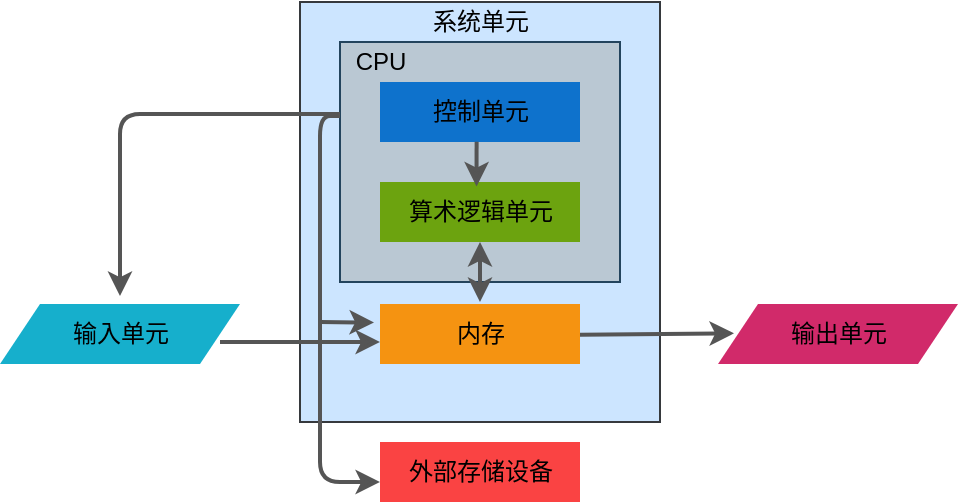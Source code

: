 <mxfile>
    <diagram id="1aSmb7d5q1UaJmoChkNn" name="第 1 页">
        <mxGraphModel dx="971" dy="444" grid="1" gridSize="10" guides="1" tooltips="1" connect="1" arrows="1" fold="1" page="1" pageScale="1" pageWidth="1169" pageHeight="827" math="0" shadow="0">
            <root>
                <mxCell id="0"/>
                <mxCell id="1" parent="0"/>
                <mxCell id="38" value="" style="rounded=0;whiteSpace=wrap;html=1;strokeColor=#36393d;fillColor=#cce5ff;" parent="1" vertex="1">
                    <mxGeometry x="440" y="60" width="180" height="210" as="geometry"/>
                </mxCell>
                <mxCell id="26" value="" style="group" parent="1" vertex="1" connectable="0">
                    <mxGeometry x="460" y="80" width="140" height="130" as="geometry"/>
                </mxCell>
                <mxCell id="24" value="" style="verticalLabelPosition=bottom;verticalAlign=top;html=1;shape=mxgraph.basic.rect;fillColor2=none;strokeWidth=1;size=20;indent=5;strokeColor=#23445d;fillColor=#bac8d3;" parent="26" vertex="1">
                    <mxGeometry width="140" height="120" as="geometry"/>
                </mxCell>
                <mxCell id="15" value="&lt;font color=&quot;#000000&quot;&gt;CPU&lt;/font&gt;" style="text;html=1;align=center;verticalAlign=middle;resizable=0;points=[];autosize=1;" parent="26" vertex="1">
                    <mxGeometry width="40" height="20" as="geometry"/>
                </mxCell>
                <mxCell id="18" value="" style="group" parent="26" vertex="1" connectable="0">
                    <mxGeometry x="20" y="20" width="100" height="30" as="geometry"/>
                </mxCell>
                <mxCell id="16" value="" style="verticalLabelPosition=bottom;verticalAlign=top;html=1;shape=mxgraph.basic.rect;fillColor2=none;strokeWidth=1;size=20;indent=5;fillColor=#0e72cc;strokeColor=none;" parent="18" vertex="1">
                    <mxGeometry width="100" height="30" as="geometry"/>
                </mxCell>
                <mxCell id="17" value="控制单元" style="text;html=1;align=center;verticalAlign=middle;resizable=0;points=[];autosize=1;" parent="18" vertex="1">
                    <mxGeometry x="20" y="5" width="60" height="20" as="geometry"/>
                </mxCell>
                <mxCell id="25" value="" style="group" parent="26" vertex="1" connectable="0">
                    <mxGeometry x="20" y="70" width="100" height="30" as="geometry"/>
                </mxCell>
                <mxCell id="19" value="" style="group;fillColor=#6ca30f;" parent="25" vertex="1" connectable="0">
                    <mxGeometry width="100" height="30" as="geometry"/>
                </mxCell>
                <mxCell id="22" value="算术逻辑单元" style="text;html=1;align=center;verticalAlign=middle;resizable=0;points=[];autosize=1;" parent="25" vertex="1">
                    <mxGeometry x="5" y="5" width="90" height="20" as="geometry"/>
                </mxCell>
                <mxCell id="30" value="" style="endArrow=classic;html=1;strokeColor=#555555;strokeWidth=2;exitX=0.483;exitY=0.996;exitDx=0;exitDy=0;exitPerimeter=0;entryX=0.481;entryY=-0.136;entryDx=0;entryDy=0;entryPerimeter=0;" parent="26" source="16" target="22" edge="1">
                    <mxGeometry width="50" height="50" relative="1" as="geometry">
                        <mxPoint x="210" y="90" as="sourcePoint"/>
                        <mxPoint x="210" y="170" as="targetPoint"/>
                    </mxGeometry>
                </mxCell>
                <mxCell id="31" value="" style="endArrow=classic;startArrow=classic;html=1;strokeColor=#555555;strokeWidth=2;entryX=0.5;entryY=1.25;entryDx=0;entryDy=0;entryPerimeter=0;" parent="1" target="22" edge="1">
                    <mxGeometry width="50" height="50" relative="1" as="geometry">
                        <mxPoint x="530" y="210" as="sourcePoint"/>
                        <mxPoint x="520" y="180" as="targetPoint"/>
                    </mxGeometry>
                </mxCell>
                <mxCell id="33" value="" style="group" parent="1" vertex="1" connectable="0">
                    <mxGeometry x="480" y="211" width="110" height="30" as="geometry"/>
                </mxCell>
                <mxCell id="27" value="" style="verticalLabelPosition=bottom;verticalAlign=top;html=1;shape=mxgraph.basic.rect;fillColor2=none;strokeWidth=1;size=20;indent=5;strokeColor=none;fillColor=#f59311;" parent="33" vertex="1">
                    <mxGeometry width="100" height="30" as="geometry"/>
                </mxCell>
                <mxCell id="32" value="内存" style="text;html=1;align=center;verticalAlign=middle;resizable=0;points=[];autosize=1;" parent="33" vertex="1">
                    <mxGeometry x="30" y="5" width="40" height="20" as="geometry"/>
                </mxCell>
                <mxCell id="35" value="" style="group" parent="1" vertex="1" connectable="0">
                    <mxGeometry x="480" y="280" width="100" height="30" as="geometry"/>
                </mxCell>
                <mxCell id="36" value="" style="verticalLabelPosition=bottom;verticalAlign=top;html=1;shape=mxgraph.basic.rect;fillColor2=none;strokeWidth=1;size=20;indent=5;strokeColor=none;fillColor=#fa4343;" parent="35" vertex="1">
                    <mxGeometry width="100" height="30" as="geometry"/>
                </mxCell>
                <mxCell id="37" value="外部存储设备" style="text;html=1;align=center;verticalAlign=middle;resizable=0;points=[];autosize=1;" parent="35" vertex="1">
                    <mxGeometry x="5" y="5" width="90" height="20" as="geometry"/>
                </mxCell>
                <mxCell id="39" value="" style="edgeStyle=elbowEdgeStyle;elbow=horizontal;endArrow=classic;html=1;strokeColor=#555555;strokeWidth=2;entryX=0;entryY=0.667;entryDx=0;entryDy=0;entryPerimeter=0;" parent="1" target="36" edge="1">
                    <mxGeometry width="50" height="50" relative="1" as="geometry">
                        <mxPoint x="460" y="117" as="sourcePoint"/>
                        <mxPoint x="400" y="160" as="targetPoint"/>
                        <Array as="points">
                            <mxPoint x="450" y="210"/>
                        </Array>
                    </mxGeometry>
                </mxCell>
                <mxCell id="40" value="&lt;font color=&quot;#000000&quot;&gt;系统单元&lt;/font&gt;" style="text;html=1;align=center;verticalAlign=middle;resizable=0;points=[];autosize=1;" parent="1" vertex="1">
                    <mxGeometry x="500" y="60" width="60" height="20" as="geometry"/>
                </mxCell>
                <mxCell id="41" value="" style="shape=parallelogram;perimeter=parallelogramPerimeter;whiteSpace=wrap;html=1;fixedSize=1;fillColor=#16afcc;strokeColor=none;" parent="1" vertex="1">
                    <mxGeometry x="290" y="211" width="120" height="30" as="geometry"/>
                </mxCell>
                <mxCell id="42" value="" style="shape=parallelogram;perimeter=parallelogramPerimeter;whiteSpace=wrap;html=1;fixedSize=1;strokeColor=none;fillColor=#d12a6a;" parent="1" vertex="1">
                    <mxGeometry x="649" y="211" width="120" height="30" as="geometry"/>
                </mxCell>
                <mxCell id="43" value="" style="endArrow=classic;html=1;strokeColor=#555555;strokeWidth=2;entryX=-0.03;entryY=0.477;entryDx=0;entryDy=0;entryPerimeter=0;" parent="1" edge="1">
                    <mxGeometry width="50" height="50" relative="1" as="geometry">
                        <mxPoint x="450" y="220" as="sourcePoint"/>
                        <mxPoint x="477" y="220.31" as="targetPoint"/>
                    </mxGeometry>
                </mxCell>
                <mxCell id="44" value="" style="endArrow=classic;html=1;strokeColor=#555555;strokeWidth=2;exitX=1;exitY=0.5;exitDx=0;exitDy=0;entryX=-0.03;entryY=0.477;entryDx=0;entryDy=0;entryPerimeter=0;" parent="1" edge="1">
                    <mxGeometry width="50" height="50" relative="1" as="geometry">
                        <mxPoint x="580" y="226.35" as="sourcePoint"/>
                        <mxPoint x="657" y="225.66" as="targetPoint"/>
                    </mxGeometry>
                </mxCell>
                <mxCell id="45" value="" style="edgeStyle=elbowEdgeStyle;elbow=horizontal;endArrow=classic;html=1;strokeColor=#555555;strokeWidth=2;" parent="1" edge="1">
                    <mxGeometry width="50" height="50" relative="1" as="geometry">
                        <mxPoint x="460" y="116" as="sourcePoint"/>
                        <mxPoint x="350" y="207" as="targetPoint"/>
                        <Array as="points">
                            <mxPoint x="350" y="116"/>
                        </Array>
                    </mxGeometry>
                </mxCell>
                <mxCell id="46" value="输入单元" style="text;html=1;align=center;verticalAlign=middle;resizable=0;points=[];autosize=1;" parent="1" vertex="1">
                    <mxGeometry x="320" y="216" width="60" height="20" as="geometry"/>
                </mxCell>
                <mxCell id="47" value="输出单元" style="text;html=1;align=center;verticalAlign=middle;resizable=0;points=[];autosize=1;" parent="1" vertex="1">
                    <mxGeometry x="679" y="216" width="60" height="20" as="geometry"/>
                </mxCell>
                <mxCell id="50" value="" style="endArrow=classic;html=1;strokeColor=#555555;strokeWidth=2;comic=0;" parent="1" edge="1">
                    <mxGeometry relative="1" as="geometry">
                        <mxPoint x="400" y="230" as="sourcePoint"/>
                        <mxPoint x="480" y="230" as="targetPoint"/>
                        <Array as="points">
                            <mxPoint x="450" y="230"/>
                        </Array>
                    </mxGeometry>
                </mxCell>
            </root>
        </mxGraphModel>
    </diagram>
    <diagram id="SnZqMNq_WOnsJ4AuClRw" name="第 2 页">
        &#xa;        &#xa;&#xa;
        <mxGraphModel dx="899" dy="475" grid="1" gridSize="10" guides="1" tooltips="1" connect="1" arrows="1" fold="1" page="1" pageScale="1" pageWidth="1169" pageHeight="827" math="0" shadow="0">
            &#xa;            &#xa;&#xa;
            <root>
                &#xa;                &#xa;&#xa;
                <mxCell id="p4wDEHzbgGZraiTmspa_-0"/>
                &#xa;                &#xa;&#xa;
                <mxCell id="p4wDEHzbgGZraiTmspa_-1" parent="p4wDEHzbgGZraiTmspa_-0"/>
                &#xa;                &#xa;&#xa;
                <mxCell id="p4wDEHzbgGZraiTmspa_-7" value="" style="ellipse;whiteSpace=wrap;html=1;aspect=fixed;fontSize=15;fontColor=#000000;strokeColor=none;fillColor=#F89588;" parent="p4wDEHzbgGZraiTmspa_-1" vertex="1">
                    &#xa;                    &#xa;&#xa;
                    <mxGeometry x="270" y="100" width="276" height="276" as="geometry"/>
                    &#xa;                    &#xa;&#xa;
                </mxCell>
                &#xa;                &#xa;&#xa;
                <mxCell id="p4wDEHzbgGZraiTmspa_-5" value="" style="ellipse;whiteSpace=wrap;html=1;aspect=fixed;fontSize=15;fontColor=#000000;fillColor=#f8cb7f;strokeColor=none;" parent="p4wDEHzbgGZraiTmspa_-1" vertex="1">
                    &#xa;                    &#xa;&#xa;
                    <mxGeometry x="306.25" y="136.25" width="203.5" height="203.5" as="geometry"/>
                    &#xa;                    &#xa;&#xa;
                </mxCell>
                &#xa;                &#xa;&#xa;
                <mxCell id="p4wDEHzbgGZraiTmspa_-3" value="" style="ellipse;whiteSpace=wrap;html=1;aspect=fixed;fillColor=#76da91;strokeColor=none;" parent="p4wDEHzbgGZraiTmspa_-1" vertex="1">
                    &#xa;                    &#xa;&#xa;
                    <mxGeometry x="339" y="169" width="138" height="138" as="geometry"/>
                    &#xa;                    &#xa;&#xa;
                </mxCell>
                &#xa;                &#xa;&#xa;
                <mxCell id="p4wDEHzbgGZraiTmspa_-2" value="&lt;font color=&quot;#000000&quot; style=&quot;font-size: 15px&quot;&gt;硬件&lt;/font&gt;" style="ellipse;whiteSpace=wrap;html=1;aspect=fixed;strokeColor=none;fillColor=#63b2ee;" parent="p4wDEHzbgGZraiTmspa_-1" vertex="1">
                    &#xa;                    &#xa;&#xa;
                    <mxGeometry x="375" y="205" width="66" height="66" as="geometry"/>
                    &#xa;                    &#xa;&#xa;
                </mxCell>
                &#xa;                &#xa;&#xa;
                <mxCell id="p4wDEHzbgGZraiTmspa_-4" value="内核" style="text;html=1;align=center;verticalAlign=middle;resizable=0;points=[];autosize=1;fontSize=15;fontColor=#000000;" parent="p4wDEHzbgGZraiTmspa_-1" vertex="1">
                    &#xa;                    &#xa;&#xa;
                    <mxGeometry x="383" y="181" width="50" height="20" as="geometry"/>
                    &#xa;                    &#xa;&#xa;
                </mxCell>
                &#xa;                &#xa;&#xa;
                <mxCell id="p4wDEHzbgGZraiTmspa_-6" value="系统调用" style="text;html=1;align=center;verticalAlign=middle;resizable=0;points=[];autosize=1;fontSize=15;fontColor=#000000;" parent="p4wDEHzbgGZraiTmspa_-1" vertex="1">
                    &#xa;                    &#xa;&#xa;
                    <mxGeometry x="368" y="146" width="80" height="20" as="geometry"/>
                    &#xa;                    &#xa;&#xa;
                </mxCell>
                &#xa;                &#xa;&#xa;
                <mxCell id="p4wDEHzbgGZraiTmspa_-8" value="应用程序" style="text;html=1;align=center;verticalAlign=middle;resizable=0;points=[];autosize=1;fontSize=15;fontColor=#000000;" parent="p4wDEHzbgGZraiTmspa_-1" vertex="1">
                    &#xa;                    &#xa;&#xa;
                    <mxGeometry x="368" y="116.25" width="80" height="20" as="geometry"/>
                    &#xa;                    &#xa;&#xa;
                </mxCell>
                &#xa;                &#xa;&#xa;
            </root>
            &#xa;            &#xa;&#xa;
        </mxGraphModel>
        &#xa;        &#xa;&#xa;
    </diagram>
    <diagram id="JITI0VPVhJBHNCfLLBkR" name="第 3 页">
        &#xa;        &#xa;&#xa;
        <mxGraphModel dx="899" dy="475" grid="1" gridSize="10" guides="1" tooltips="1" connect="1" arrows="1" fold="1" page="1" pageScale="1" pageWidth="1169" pageHeight="827" math="0" shadow="0">
            &#xa;            &#xa;&#xa;
            <root>
                &#xa;                &#xa;&#xa;
                <mxCell id="KFMYNXUn4E5L9S6cocSg-0"/>
                &#xa;                &#xa;&#xa;
                <mxCell id="KFMYNXUn4E5L9S6cocSg-1" parent="KFMYNXUn4E5L9S6cocSg-0"/>
                &#xa;                &#xa;&#xa;
                <mxCell id="KFMYNXUn4E5L9S6cocSg-2" value="1969前" style="ellipse;whiteSpace=wrap;html=1;aspect=fixed;fontSize=15;fontColor=#000000;strokeColor=none;fillColor=#00a8e1;" parent="KFMYNXUn4E5L9S6cocSg-1" vertex="1">
                    &#xa;                    &#xa;&#xa;
                    <mxGeometry x="70" y="170" width="70" height="70" as="geometry"/>
                    &#xa;                    &#xa;&#xa;
                </mxCell>
                &#xa;                &#xa;&#xa;
                <mxCell id="KFMYNXUn4E5L9S6cocSg-3" value="&lt;h1 style=&quot;font-size: 20px&quot;&gt;&lt;font style=&quot;font-size: 20px&quot;&gt;Multics系统&lt;/font&gt;&lt;/h1&gt;&lt;div&gt;&lt;font style=&quot;font-size: 16px&quot;&gt;一个伟大的梦想，由Bell, MIT与GE开发&lt;/font&gt;&lt;/div&gt;" style="text;html=1;strokeColor=none;fillColor=none;spacing=5;spacingTop=-20;whiteSpace=wrap;overflow=hidden;rounded=0;fontSize=15;fontColor=#000000;" parent="KFMYNXUn4E5L9S6cocSg-1" vertex="1">
                    &#xa;                    &#xa;&#xa;
                    <mxGeometry x="40" y="240" width="190" height="120" as="geometry"/>
                    &#xa;                    &#xa;&#xa;
                </mxCell>
                &#xa;                &#xa;&#xa;
                <mxCell id="KFMYNXUn4E5L9S6cocSg-5" value="1969" style="ellipse;whiteSpace=wrap;html=1;aspect=fixed;fontSize=15;fontColor=#000000;strokeColor=none;fillColor=#99cc00;" parent="KFMYNXUn4E5L9S6cocSg-1" vertex="1">
                    &#xa;                    &#xa;&#xa;
                    <mxGeometry x="280" y="170" width="70" height="70" as="geometry"/>
                    &#xa;                    &#xa;&#xa;
                </mxCell>
                &#xa;                &#xa;&#xa;
                <mxCell id="KFMYNXUn4E5L9S6cocSg-6" value="&lt;h1 style=&quot;font-size: 20px&quot;&gt;File Server System&lt;/h1&gt;&lt;div&gt;&lt;span style=&quot;font-size: 16px&quot;&gt;由Ken Thompson开发，提出两个重要概念：&lt;/span&gt;&lt;/div&gt;&lt;div&gt;&lt;span style=&quot;font-size: 16px&quot;&gt;&amp;nbsp;- 所有程序或系统装置都是文件&lt;/span&gt;&lt;/div&gt;&lt;div&gt;&lt;span style=&quot;font-size: 16px&quot;&gt;&amp;nbsp;- 程序只有一个目的，即有效地完成目标&lt;/span&gt;&lt;/div&gt;" style="text;html=1;strokeColor=none;fillColor=none;spacing=5;spacingTop=-20;whiteSpace=wrap;overflow=hidden;rounded=0;fontSize=15;fontColor=#000000;" parent="KFMYNXUn4E5L9S6cocSg-1" vertex="1">
                    &#xa;                    &#xa;&#xa;
                    <mxGeometry x="230" y="240" width="230" height="170" as="geometry"/>
                    &#xa;                    &#xa;&#xa;
                </mxCell>
                &#xa;                &#xa;&#xa;
                <mxCell id="KFMYNXUn4E5L9S6cocSg-7" value="" style="endArrow=classic;html=1;strokeWidth=6;fontSize=15;fontColor=#000000;exitX=1;exitY=0.5;exitDx=0;exitDy=0;entryX=0;entryY=0.5;entryDx=0;entryDy=0;strokeColor=#9192ab;" parent="KFMYNXUn4E5L9S6cocSg-1" source="KFMYNXUn4E5L9S6cocSg-2" target="KFMYNXUn4E5L9S6cocSg-5" edge="1">
                    &#xa;                    &#xa;&#xa;
                    <mxGeometry width="50" height="50" relative="1" as="geometry">
                        &#xa;                        &#xa;&#xa;
                        <mxPoint x="170" y="230" as="sourcePoint"/>
                        &#xa;                        &#xa;&#xa;
                        <mxPoint x="220" y="180" as="targetPoint"/>
                        &#xa;                        &#xa;&#xa;
                    </mxGeometry>
                    &#xa;                    &#xa;&#xa;
                </mxCell>
                &#xa;                &#xa;&#xa;
                <mxCell id="KFMYNXUn4E5L9S6cocSg-8" value="1973" style="ellipse;whiteSpace=wrap;html=1;aspect=fixed;fontSize=15;fontColor=#000000;strokeColor=none;fillColor=#e30039;" parent="KFMYNXUn4E5L9S6cocSg-1" vertex="1">
                    &#xa;                    &#xa;&#xa;
                    <mxGeometry x="480" y="170" width="70" height="70" as="geometry"/>
                    &#xa;                    &#xa;&#xa;
                </mxCell>
                &#xa;                &#xa;&#xa;
                <mxCell id="KFMYNXUn4E5L9S6cocSg-9" value="&lt;h1 style=&quot;font-size: 20px&quot;&gt;UNIX内核&lt;/h1&gt;&lt;div&gt;&lt;span style=&quot;font-size: 16px&quot;&gt;Ritchie等人以C语言开发&lt;/span&gt;&lt;/div&gt;" style="text;html=1;strokeColor=none;fillColor=none;spacing=5;spacingTop=-20;whiteSpace=wrap;overflow=hidden;rounded=0;fontSize=15;fontColor=#000000;" parent="KFMYNXUn4E5L9S6cocSg-1" vertex="1">
                    &#xa;                    &#xa;&#xa;
                    <mxGeometry x="466" y="240" width="190" height="120" as="geometry"/>
                    &#xa;                    &#xa;&#xa;
                </mxCell>
                &#xa;                &#xa;&#xa;
                <mxCell id="KFMYNXUn4E5L9S6cocSg-10" value="" style="endArrow=classic;html=1;strokeWidth=6;fontSize=15;fontColor=#000000;entryX=0;entryY=0.5;entryDx=0;entryDy=0;strokeColor=#9192ab;exitX=1;exitY=0.5;exitDx=0;exitDy=0;" parent="KFMYNXUn4E5L9S6cocSg-1" source="KFMYNXUn4E5L9S6cocSg-5" target="KFMYNXUn4E5L9S6cocSg-8" edge="1">
                    &#xa;                    &#xa;&#xa;
                    <mxGeometry width="50" height="50" relative="1" as="geometry">
                        &#xa;                        &#xa;&#xa;
                        <mxPoint x="400" y="205" as="sourcePoint"/>
                        &#xa;                        &#xa;&#xa;
                        <mxPoint x="550" y="204.5" as="targetPoint"/>
                        &#xa;                        &#xa;&#xa;
                    </mxGeometry>
                    &#xa;                    &#xa;&#xa;
                </mxCell>
                &#xa;                &#xa;&#xa;
                <mxCell id="KFMYNXUn4E5L9S6cocSg-11" value="1977" style="ellipse;whiteSpace=wrap;html=1;aspect=fixed;fontSize=15;fontColor=#000000;strokeColor=none;fillColor=#fcd300;" parent="KFMYNXUn4E5L9S6cocSg-1" vertex="1">
                    &#xa;                    &#xa;&#xa;
                    <mxGeometry x="690" y="170" width="70" height="70" as="geometry"/>
                    &#xa;                    &#xa;&#xa;
                </mxCell>
                &#xa;                &#xa;&#xa;
                <mxCell id="KFMYNXUn4E5L9S6cocSg-12" value="&lt;h1 style=&quot;font-size: 20px&quot;&gt;UNIX分支－BSD诞生&lt;/h1&gt;&lt;div&gt;&lt;span style=&quot;font-size: 16px&quot;&gt;柏克莱大学Bill Joy开发&lt;/span&gt;&lt;/div&gt;" style="text;html=1;strokeColor=none;fillColor=none;spacing=5;spacingTop=-20;whiteSpace=wrap;overflow=hidden;rounded=0;fontSize=15;fontColor=#000000;" parent="KFMYNXUn4E5L9S6cocSg-1" vertex="1">
                    &#xa;                    &#xa;&#xa;
                    <mxGeometry x="670" y="240" width="200" height="120" as="geometry"/>
                    &#xa;                    &#xa;&#xa;
                </mxCell>
                &#xa;                &#xa;&#xa;
                <mxCell id="KFMYNXUn4E5L9S6cocSg-13" value="" style="endArrow=classic;html=1;strokeWidth=6;fontSize=15;fontColor=#000000;entryX=0;entryY=0.5;entryDx=0;entryDy=0;strokeColor=#9192ab;exitX=1;exitY=0.5;exitDx=0;exitDy=0;" parent="KFMYNXUn4E5L9S6cocSg-1" target="KFMYNXUn4E5L9S6cocSg-11" edge="1">
                    &#xa;                    &#xa;&#xa;
                    <mxGeometry width="50" height="50" relative="1" as="geometry">
                        &#xa;                        &#xa;&#xa;
                        <mxPoint x="550" y="204.5" as="sourcePoint"/>
                        &#xa;                        &#xa;&#xa;
                        <mxPoint x="680" y="204.5" as="targetPoint"/>
                        &#xa;                        &#xa;&#xa;
                    </mxGeometry>
                    &#xa;                    &#xa;&#xa;
                </mxCell>
                &#xa;                &#xa;&#xa;
                <mxCell id="KFMYNXUn4E5L9S6cocSg-14" value="1979" style="ellipse;whiteSpace=wrap;html=1;aspect=fixed;fontSize=15;fontColor=#000000;strokeColor=none;fillColor=#800080;" parent="KFMYNXUn4E5L9S6cocSg-1" vertex="1">
                    &#xa;                    &#xa;&#xa;
                    <mxGeometry x="720" y="402" width="70" height="70" as="geometry"/>
                    &#xa;                    &#xa;&#xa;
                </mxCell>
                &#xa;                &#xa;&#xa;
                <mxCell id="KFMYNXUn4E5L9S6cocSg-15" value="&lt;h1 style=&quot;font-size: 20px&quot;&gt;System V架构与版权声明&lt;/h1&gt;&lt;div&gt;&lt;br&gt;&lt;/div&gt;" style="text;html=1;strokeColor=none;fillColor=none;spacing=5;spacingTop=-20;whiteSpace=wrap;overflow=hidden;rounded=0;fontSize=15;fontColor=#000000;" parent="KFMYNXUn4E5L9S6cocSg-1" vertex="1">
                    &#xa;                    &#xa;&#xa;
                    <mxGeometry x="710" y="472" width="150" height="120" as="geometry"/>
                    &#xa;                    &#xa;&#xa;
                </mxCell>
                &#xa;                &#xa;&#xa;
                <mxCell id="KFMYNXUn4E5L9S6cocSg-16" value="" style="endArrow=classic;html=1;strokeWidth=6;fontSize=15;fontColor=#000000;entryX=1;entryY=0.5;entryDx=0;entryDy=0;strokeColor=#9192ab;exitX=0;exitY=0.5;exitDx=0;exitDy=0;" parent="KFMYNXUn4E5L9S6cocSg-1" source="KFMYNXUn4E5L9S6cocSg-14" target="KFMYNXUn4E5L9S6cocSg-17" edge="1">
                    &#xa;                    &#xa;&#xa;
                    <mxGeometry width="50" height="50" relative="1" as="geometry">
                        &#xa;                        &#xa;&#xa;
                        <mxPoint x="840" y="547.5" as="sourcePoint"/>
                        &#xa;                        &#xa;&#xa;
                        <mxPoint x="980" y="548" as="targetPoint"/>
                        &#xa;                        &#xa;&#xa;
                    </mxGeometry>
                    &#xa;                    &#xa;&#xa;
                </mxCell>
                &#xa;                &#xa;&#xa;
                <mxCell id="KFMYNXUn4E5L9S6cocSg-17" value="1984" style="ellipse;whiteSpace=wrap;html=1;aspect=fixed;fontSize=15;fontColor=#000000;strokeColor=none;fillColor=#00994e;" parent="KFMYNXUn4E5L9S6cocSg-1" vertex="1">
                    &#xa;                    &#xa;&#xa;
                    <mxGeometry x="480" y="400" width="70" height="70" as="geometry"/>
                    &#xa;                    &#xa;&#xa;
                </mxCell>
                &#xa;                &#xa;&#xa;
                <mxCell id="KFMYNXUn4E5L9S6cocSg-18" value="&lt;h1 style=&quot;font-size: 20px&quot;&gt;x86架构的Minix诞生&lt;/h1&gt;&lt;div&gt;&lt;span style=&quot;font-size: 16px&quot;&gt;Andrew Tanenbaum教授开发&lt;/span&gt;&lt;br&gt;&lt;/div&gt;&lt;div&gt;&lt;h1 style=&quot;font-size: 20px&quot;&gt;GNU项目与FSF基金会成立&lt;/h1&gt;&lt;/div&gt;&lt;div&gt;&lt;span style=&quot;font-size: 16px&quot;&gt;Richard Mathew Stallman发起&lt;/span&gt;&lt;/div&gt;" style="text;html=1;strokeColor=none;fillColor=none;spacing=5;spacingTop=-20;whiteSpace=wrap;overflow=hidden;rounded=0;fontSize=15;fontColor=#000000;" parent="KFMYNXUn4E5L9S6cocSg-1" vertex="1">
                    &#xa;                    &#xa;&#xa;
                    <mxGeometry x="450" y="472" width="250" height="156" as="geometry"/>
                    &#xa;                    &#xa;&#xa;
                </mxCell>
                &#xa;                &#xa;&#xa;
                <mxCell id="KFMYNXUn4E5L9S6cocSg-20" value="" style="edgeStyle=elbowEdgeStyle;elbow=horizontal;endArrow=classic;html=1;strokeColor=#9192ab;strokeWidth=6;fontSize=15;fontColor=#000000;exitX=1;exitY=0.5;exitDx=0;exitDy=0;entryX=1;entryY=0.5;entryDx=0;entryDy=0;" parent="KFMYNXUn4E5L9S6cocSg-1" source="KFMYNXUn4E5L9S6cocSg-11" target="KFMYNXUn4E5L9S6cocSg-14" edge="1">
                    &#xa;                    &#xa;&#xa;
                    <mxGeometry width="50" height="50" relative="1" as="geometry">
                        &#xa;                        &#xa;&#xa;
                        <mxPoint x="670" y="510" as="sourcePoint"/>
                        &#xa;                        &#xa;&#xa;
                        <mxPoint x="720" y="460" as="targetPoint"/>
                        &#xa;                        &#xa;&#xa;
                        <Array as="points">
                            &#xa;                            &#xa;&#xa;
                            <mxPoint x="890" y="350"/>
                            &#xa;                            &#xa;&#xa;
                        </Array>
                        &#xa;                        &#xa;&#xa;
                    </mxGeometry>
                    &#xa;                    &#xa;&#xa;
                </mxCell>
                &#xa;                &#xa;&#xa;
                <mxCell id="KFMYNXUn4E5L9S6cocSg-21" value="1988" style="ellipse;whiteSpace=wrap;html=1;aspect=fixed;fontSize=15;fontColor=#000000;strokeColor=none;fillColor=#ff6600;" parent="KFMYNXUn4E5L9S6cocSg-1" vertex="1">
                    &#xa;                    &#xa;&#xa;
                    <mxGeometry x="270" y="400" width="70" height="70" as="geometry"/>
                    &#xa;                    &#xa;&#xa;
                </mxCell>
                &#xa;                &#xa;&#xa;
                <mxCell id="KFMYNXUn4E5L9S6cocSg-22" value="&lt;h1 style=&quot;font-size: 20px&quot;&gt;图形接口XFree86项目&lt;/h1&gt;&lt;div&gt;&lt;br&gt;&lt;/div&gt;" style="text;html=1;strokeColor=none;fillColor=none;spacing=5;spacingTop=-20;whiteSpace=wrap;overflow=hidden;rounded=0;fontSize=15;fontColor=#000000;" parent="KFMYNXUn4E5L9S6cocSg-1" vertex="1">
                    &#xa;                    &#xa;&#xa;
                    <mxGeometry x="230" y="470" width="210" height="120" as="geometry"/>
                    &#xa;                    &#xa;&#xa;
                </mxCell>
                &#xa;                &#xa;&#xa;
                <mxCell id="KFMYNXUn4E5L9S6cocSg-23" value="" style="endArrow=classic;html=1;strokeWidth=6;fontSize=15;fontColor=#000000;strokeColor=#9192ab;entryX=1;entryY=0.5;entryDx=0;entryDy=0;" parent="KFMYNXUn4E5L9S6cocSg-1" source="KFMYNXUn4E5L9S6cocSg-17" target="KFMYNXUn4E5L9S6cocSg-21" edge="1">
                    &#xa;                    &#xa;&#xa;
                    <mxGeometry width="50" height="50" relative="1" as="geometry">
                        &#xa;                        &#xa;&#xa;
                        <mxPoint x="480" y="438" as="sourcePoint"/>
                        &#xa;                        &#xa;&#xa;
                        <mxPoint x="340" y="436" as="targetPoint"/>
                        &#xa;                        &#xa;&#xa;
                    </mxGeometry>
                    &#xa;                    &#xa;&#xa;
                </mxCell>
                &#xa;                &#xa;&#xa;
                <mxCell id="KFMYNXUn4E5L9S6cocSg-24" value="1991" style="ellipse;whiteSpace=wrap;html=1;aspect=fixed;fontSize=15;fontColor=#000000;strokeColor=none;fillColor=#808000;" parent="KFMYNXUn4E5L9S6cocSg-1" vertex="1">
                    &#xa;                    &#xa;&#xa;
                    <mxGeometry x="70" y="400" width="70" height="70" as="geometry"/>
                    &#xa;                    &#xa;&#xa;
                </mxCell>
                &#xa;                &#xa;&#xa;
                <mxCell id="KFMYNXUn4E5L9S6cocSg-25" value="&lt;h1 style=&quot;font-size: 20px&quot;&gt;Linux诞生&lt;/h1&gt;&lt;div&gt;&lt;span style=&quot;font-size: 16px&quot;&gt;赫尔辛基大学Linus Torvalds发布&lt;/span&gt;&lt;/div&gt;" style="text;html=1;strokeColor=none;fillColor=none;spacing=5;spacingTop=-20;whiteSpace=wrap;overflow=hidden;rounded=0;fontSize=15;fontColor=#000000;" parent="KFMYNXUn4E5L9S6cocSg-1" vertex="1">
                    &#xa;                    &#xa;&#xa;
                    <mxGeometry x="50" y="472" width="190" height="120" as="geometry"/>
                    &#xa;                    &#xa;&#xa;
                </mxCell>
                &#xa;                &#xa;&#xa;
                <mxCell id="KFMYNXUn4E5L9S6cocSg-26" value="" style="endArrow=classic;html=1;strokeWidth=6;fontSize=15;fontColor=#000000;strokeColor=#9192ab;exitX=0;exitY=0.5;exitDx=0;exitDy=0;" parent="KFMYNXUn4E5L9S6cocSg-1" source="KFMYNXUn4E5L9S6cocSg-21" edge="1">
                    &#xa;                    &#xa;&#xa;
                    <mxGeometry width="50" height="50" relative="1" as="geometry">
                        &#xa;                        &#xa;&#xa;
                        <mxPoint x="270" y="436.5" as="sourcePoint"/>
                        &#xa;                        &#xa;&#xa;
                        <mxPoint x="140" y="435" as="targetPoint"/>
                        &#xa;                        &#xa;&#xa;
                    </mxGeometry>
                    &#xa;                    &#xa;&#xa;
                </mxCell>
                &#xa;                &#xa;&#xa;
            </root>
            &#xa;            &#xa;&#xa;
        </mxGraphModel>
        &#xa;        &#xa;&#xa;
    </diagram>
    <diagram id="KMEz3QksQwsJKe9NDC-b" name="第 4 页">
        &#xa;        &#xa;&#xa;
        <mxGraphModel dx="899" dy="475" grid="1" gridSize="10" guides="1" tooltips="1" connect="1" arrows="1" fold="1" page="1" pageScale="1" pageWidth="1169" pageHeight="827" math="0" shadow="0">
            &#xa;            &#xa;&#xa;
            <root>
                &#xa;                &#xa;&#xa;
                <mxCell id="AcENn_L_9hvlyV2iPq54-0"/>
                &#xa;                &#xa;&#xa;
                <mxCell id="AcENn_L_9hvlyV2iPq54-1" parent="AcENn_L_9hvlyV2iPq54-0"/>
                &#xa;                &#xa;&#xa;
                <mxCell id="AcENn_L_9hvlyV2iPq54-2" value="" style="fillColor=#dddddd;rounded=0;strokeColor=none;" parent="AcENn_L_9hvlyV2iPq54-1" vertex="1">
                    &#xa;                    &#xa;&#xa;
                    <mxGeometry x="40" y="230" width="840" height="30" as="geometry"/>
                    &#xa;                    &#xa;&#xa;
                </mxCell>
                &#xa;                &#xa;&#xa;
                <mxCell id="AcENn_L_9hvlyV2iPq54-3" value="完整备份" style="shape=mxgraph.infographic.ribbonSimple;notch1=0;notch2=10;notch=0;html=1;fillColor=#10739E;strokeColor=none;shadow=0;fontSize=17;fontColor=#FFFFFF;align=left;spacingLeft=10;fontStyle=1;" parent="AcENn_L_9hvlyV2iPq54-1" vertex="1">
                    &#xa;                    &#xa;&#xa;
                    <mxGeometry x="90" y="220" width="120" height="50" as="geometry"/>
                    &#xa;                    &#xa;&#xa;
                </mxCell>
                &#xa;                &#xa;&#xa;
                <mxCell id="AcENn_L_9hvlyV2iPq54-5" value="差异比较" style="shape=mxgraph.infographic.ribbonSimple;notch1=0;notch2=10;notch=0;html=1;fillColor=#AE4132;strokeColor=none;shadow=0;fontSize=17;fontColor=#FFFFFF;align=left;spacingLeft=10;fontStyle=1;" parent="AcENn_L_9hvlyV2iPq54-1" vertex="1">
                    &#xa;                    &#xa;&#xa;
                    <mxGeometry x="410" y="220" width="120" height="50" as="geometry"/>
                    &#xa;                    &#xa;&#xa;
                </mxCell>
                &#xa;                &#xa;&#xa;
                <mxCell id="AcENn_L_9hvlyV2iPq54-7" value="差异比较" style="shape=mxgraph.infographic.ribbonSimple;notch1=0;notch2=10;notch=0;html=1;fillColor=#12AAB5;strokeColor=none;shadow=0;fontSize=17;fontColor=#FFFFFF;align=left;spacingLeft=10;fontStyle=1;" parent="AcENn_L_9hvlyV2iPq54-1" vertex="1">
                    &#xa;                    &#xa;&#xa;
                    <mxGeometry x="730" y="220" width="120" height="50" as="geometry"/>
                    &#xa;                    &#xa;&#xa;
                </mxCell>
                &#xa;                &#xa;&#xa;
                <mxCell id="AcENn_L_9hvlyV2iPq54-8" value="&lt;font style=&quot;font-size: 16px;&quot;&gt;&lt;font color=&quot;#10739e&quot; style=&quot;font-size: 16px;&quot;&gt;&lt;b style=&quot;font-size: 16px;&quot;&gt;实时文件系统&lt;/b&gt;&lt;/font&gt;&lt;br style=&quot;font-size: 16px;&quot;&gt;&lt;/font&gt;" style="rounded=1;strokeColor=none;fillColor=#DDDDDD;align=center;arcSize=12;verticalAlign=middle;whiteSpace=wrap;html=1;fontSize=16;" parent="AcENn_L_9hvlyV2iPq54-1" vertex="1">
                    &#xa;                    &#xa;&#xa;
                    <mxGeometry x="40" y="140" width="200" height="70" as="geometry"/>
                    &#xa;                    &#xa;&#xa;
                </mxCell>
                &#xa;                &#xa;&#xa;
                <mxCell id="AcENn_L_9hvlyV2iPq54-9" value="&lt;font style=&quot;font-size: 16px;&quot;&gt;&lt;font color=&quot;#f2931e&quot; style=&quot;font-size: 16px;&quot;&gt;&lt;b style=&quot;font-size: 16px;&quot;&gt;dump(level 0)&lt;/b&gt;&lt;/font&gt;&lt;br style=&quot;font-size: 16px;&quot;&gt;&lt;/font&gt;" style="rounded=1;strokeColor=none;fillColor=#DDDDDD;align=center;arcSize=12;verticalAlign=middle;whiteSpace=wrap;html=1;fontSize=16;" parent="AcENn_L_9hvlyV2iPq54-1" vertex="1">
                    &#xa;                    &#xa;&#xa;
                    <mxGeometry x="40" y="290" width="200" height="70" as="geometry"/>
                    &#xa;                    &#xa;&#xa;
                </mxCell>
                &#xa;                &#xa;&#xa;
                <mxCell id="AcENn_L_9hvlyV2iPq54-10" value="&lt;font style=&quot;font-size: 16px;&quot;&gt;&lt;font color=&quot;#ae4132&quot; style=&quot;font-size: 16px;&quot;&gt;&lt;b style=&quot;font-size: 16px;&quot;&gt;实时文件系统&lt;/b&gt;&lt;/font&gt;&lt;br style=&quot;font-size: 16px;&quot;&gt;&lt;/font&gt;" style="rounded=1;strokeColor=none;fillColor=#DDDDDD;align=center;arcSize=12;verticalAlign=middle;whiteSpace=wrap;html=1;fontSize=16;" parent="AcENn_L_9hvlyV2iPq54-1" vertex="1">
                    &#xa;                    &#xa;&#xa;
                    <mxGeometry x="360" y="140" width="200" height="70" as="geometry"/>
                    &#xa;                    &#xa;&#xa;
                </mxCell>
                &#xa;                &#xa;&#xa;
                <mxCell id="AcENn_L_9hvlyV2iPq54-11" value="&lt;font color=&quot;#23445d&quot; style=&quot;font-size: 16px;&quot;&gt;&lt;b style=&quot;font-size: 16px;&quot;&gt;dump(level 1)&lt;/b&gt;&lt;/font&gt;" style="rounded=1;strokeColor=none;fillColor=#DDDDDD;align=center;arcSize=12;verticalAlign=middle;whiteSpace=wrap;html=1;fontSize=16;" parent="AcENn_L_9hvlyV2iPq54-1" vertex="1">
                    &#xa;                    &#xa;&#xa;
                    <mxGeometry x="360" y="290" width="200" height="70" as="geometry"/>
                    &#xa;                    &#xa;&#xa;
                </mxCell>
                &#xa;                &#xa;&#xa;
                <mxCell id="AcENn_L_9hvlyV2iPq54-12" value="&lt;font color=&quot;#12aab5&quot; style=&quot;font-size: 16px;&quot;&gt;&lt;b style=&quot;font-size: 16px;&quot;&gt;实时文件系统&lt;/b&gt;&lt;/font&gt;" style="rounded=1;strokeColor=none;fillColor=#DDDDDD;align=center;arcSize=12;verticalAlign=middle;whiteSpace=wrap;html=1;fontSize=16;" parent="AcENn_L_9hvlyV2iPq54-1" vertex="1">
                    &#xa;                    &#xa;&#xa;
                    <mxGeometry x="680" y="140" width="200" height="70" as="geometry"/>
                    &#xa;                    &#xa;&#xa;
                </mxCell>
                &#xa;                &#xa;&#xa;
                <mxCell id="AcENn_L_9hvlyV2iPq54-13" value="&lt;b style=&quot;font-size: 16px;&quot;&gt;&lt;font color=&quot;#6ca30f&quot; style=&quot;font-size: 16px;&quot;&gt;dump(level 2)&lt;/font&gt;&lt;/b&gt;" style="rounded=1;strokeColor=none;fillColor=#DDDDDD;align=center;arcSize=12;verticalAlign=middle;whiteSpace=wrap;html=1;fontSize=16;" parent="AcENn_L_9hvlyV2iPq54-1" vertex="1">
                    &#xa;                    &#xa;&#xa;
                    <mxGeometry x="680" y="290" width="200" height="70" as="geometry"/>
                    &#xa;                    &#xa;&#xa;
                </mxCell>
                &#xa;                &#xa;&#xa;
                <mxCell id="AcENn_L_9hvlyV2iPq54-14" value="" style="endArrow=classic;html=1;exitX=0.25;exitY=1;exitDx=0;exitDy=0;entryX=0.25;entryY=0;entryDx=0;entryDy=0;strokeColor=#10739E;strokeWidth=3;" parent="AcENn_L_9hvlyV2iPq54-1" source="AcENn_L_9hvlyV2iPq54-8" target="AcENn_L_9hvlyV2iPq54-9" edge="1">
                    &#xa;                    &#xa;&#xa;
                    <mxGeometry width="50" height="50" relative="1" as="geometry">
                        &#xa;                        &#xa;&#xa;
                        <mxPoint x="160" y="450" as="sourcePoint"/>
                        &#xa;                        &#xa;&#xa;
                        <mxPoint x="210" y="400" as="targetPoint"/>
                        &#xa;                        &#xa;&#xa;
                    </mxGeometry>
                    &#xa;                    &#xa;&#xa;
                </mxCell>
                &#xa;                &#xa;&#xa;
                <mxCell id="AcENn_L_9hvlyV2iPq54-17" value="" style="group" parent="AcENn_L_9hvlyV2iPq54-1" vertex="1" connectable="0">
                    &#xa;                    &#xa;&#xa;
                    <mxGeometry x="370" y="240" as="geometry"/>
                    &#xa;                    &#xa;&#xa;
                </mxCell>
                &#xa;                &#xa;&#xa;
                <mxCell id="AcENn_L_9hvlyV2iPq54-15" value="" style="endArrow=none;html=1;strokeWidth=3;exitX=1;exitY=0.5;exitDx=0;exitDy=0;entryX=0.25;entryY=1;entryDx=0;entryDy=0;strokeColor=#AE4132;" parent="AcENn_L_9hvlyV2iPq54-17" source="AcENn_L_9hvlyV2iPq54-9" target="AcENn_L_9hvlyV2iPq54-10" edge="1">
                    &#xa;                    &#xa;&#xa;
                    <mxGeometry width="50" height="50" relative="1" as="geometry">
                        &#xa;                        &#xa;&#xa;
                        <mxPoint x="-100" y="110" as="sourcePoint"/>
                        &#xa;                        &#xa;&#xa;
                        <mxPoint x="-50" y="60" as="targetPoint"/>
                        &#xa;                        &#xa;&#xa;
                    </mxGeometry>
                    &#xa;                    &#xa;&#xa;
                </mxCell>
                &#xa;                &#xa;&#xa;
                <mxCell id="AcENn_L_9hvlyV2iPq54-16" value="" style="endArrow=classic;html=1;strokeWidth=3;entryX=0.219;entryY=0.01;entryDx=0;entryDy=0;entryPerimeter=0;strokeColor=#AE4132;" parent="AcENn_L_9hvlyV2iPq54-17" target="AcENn_L_9hvlyV2iPq54-11" edge="1">
                    &#xa;                    &#xa;&#xa;
                    <mxGeometry width="50" height="50" relative="1" as="geometry">
                        &#xa;                        &#xa;&#xa;
                        <mxPoint as="sourcePoint"/>
                        &#xa;                        &#xa;&#xa;
                        <mxPoint x="20" y="140" as="targetPoint"/>
                        &#xa;                        &#xa;&#xa;
                    </mxGeometry>
                    &#xa;                    &#xa;&#xa;
                </mxCell>
                &#xa;                &#xa;&#xa;
                <mxCell id="AcENn_L_9hvlyV2iPq54-19" value="" style="endArrow=none;html=1;strokeWidth=3;exitX=1;exitY=0.5;exitDx=0;exitDy=0;entryX=0.25;entryY=1;entryDx=0;entryDy=0;strokeColor=#12AAB5;" parent="AcENn_L_9hvlyV2iPq54-1" source="AcENn_L_9hvlyV2iPq54-11" target="AcENn_L_9hvlyV2iPq54-12" edge="1">
                    &#xa;                    &#xa;&#xa;
                    <mxGeometry x="670" y="220" width="50" height="50" as="geometry">
                        &#xa;                        &#xa;&#xa;
                        <mxPoint x="570" y="330" as="sourcePoint"/>
                        &#xa;                        &#xa;&#xa;
                        <mxPoint x="620" y="280" as="targetPoint"/>
                        &#xa;                        &#xa;&#xa;
                    </mxGeometry>
                    &#xa;                    &#xa;&#xa;
                </mxCell>
                &#xa;                &#xa;&#xa;
                <mxCell id="AcENn_L_9hvlyV2iPq54-20" value="" style="endArrow=classic;html=1;strokeWidth=3;entryX=0.25;entryY=0;entryDx=0;entryDy=0;strokeColor=#12AAB5;" parent="AcENn_L_9hvlyV2iPq54-1" target="AcENn_L_9hvlyV2iPq54-13" edge="1">
                    &#xa;                    &#xa;&#xa;
                    <mxGeometry x="600" y="350" width="50" height="50" as="geometry">
                        &#xa;                        &#xa;&#xa;
                        <mxPoint x="690" y="240" as="sourcePoint"/>
                        &#xa;                        &#xa;&#xa;
                        <mxPoint x="620" y="490" as="targetPoint"/>
                        &#xa;                        &#xa;&#xa;
                    </mxGeometry>
                    &#xa;                    &#xa;&#xa;
                </mxCell>
                &#xa;                &#xa;&#xa;
            </root>
            &#xa;            &#xa;&#xa;
        </mxGraphModel>
        &#xa;        &#xa;&#xa;
    </diagram>
    <diagram id="93nKIgONB0-IuktudtvZ" name="第 5 页">
        &#xa;        &#xa;&#xa;
        <mxGraphModel dx="899" dy="756" grid="1" gridSize="10" guides="1" tooltips="1" connect="1" arrows="1" fold="1" page="1" pageScale="1" pageWidth="1169" pageHeight="827" math="0" shadow="0">
            &#xa;            &#xa;&#xa;
            <root>
                &#xa;                &#xa;&#xa;
                <mxCell id="68ukw9NqcnR62MRP7he2-0"/>
                &#xa;                &#xa;&#xa;
                <mxCell id="68ukw9NqcnR62MRP7he2-1" parent="68ukw9NqcnR62MRP7he2-0"/>
                &#xa;                &#xa;&#xa;
                <mxCell id="68ukw9NqcnR62MRP7he2-4" value="&lt;b style=&quot;font-size: 16px&quot;&gt;&lt;font style=&quot;font-size: 16px&quot;&gt;- 光标移动、搜索、替换&lt;br&gt;&lt;br&gt;-删除字符，删除整行&lt;br&gt;&lt;br&gt;-复制整行，粘贴整行&lt;/font&gt;&lt;/b&gt;" style="html=1;shadow=0;dashed=0;shape=mxgraph.bootstrap.rrect;rSize=5;strokeColor=#0085FC;html=1;whiteSpace=wrap;fillColor=#ffffff;fontColor=#0085FC;verticalAlign=middle;align=left;spacing=20;spacingBottom=0;fontSize=14;" vertex="1" parent="68ukw9NqcnR62MRP7he2-1">
                    &#xa;                    &#xa;&#xa;
                    <mxGeometry x="80" y="210" width="220" height="260" as="geometry"/>
                    &#xa;                    &#xa;&#xa;
                </mxCell>
                &#xa;                &#xa;&#xa;
                <mxCell id="68ukw9NqcnR62MRP7he2-5" value="&lt;font style=&quot;font-size: 20px&quot;&gt;一般模式&lt;/font&gt;" style="html=1;shadow=0;dashed=0;shape=mxgraph.bootstrap.topButton;rSize=5;perimeter=none;whiteSpace=wrap;fillColor=#F7F7F7;strokeColor=#0085FC;fontColor=#212529;resizeWidth=1;fontSize=18;align=left;spacing=20;" vertex="1" parent="68ukw9NqcnR62MRP7he2-4">
                    &#xa;                    &#xa;&#xa;
                    <mxGeometry width="220" height="50" relative="1" as="geometry"/>
                    &#xa;                    &#xa;&#xa;
                </mxCell>
                &#xa;                &#xa;&#xa;
                <mxCell id="68ukw9NqcnR62MRP7he2-6" value="&lt;b&gt;&lt;font style=&quot;font-size: 16px&quot;&gt;以插入或替换来编辑文件内容&lt;/font&gt;&lt;/b&gt;" style="html=1;shadow=0;dashed=0;shape=mxgraph.bootstrap.rrect;rSize=5;strokeColor=#33A64C;html=1;whiteSpace=wrap;fillColor=#ffffff;fontColor=#33A64C;verticalAlign=bottom;align=left;spacing=20;spacingBottom=0;fontSize=14;" vertex="1" parent="68ukw9NqcnR62MRP7he2-1">
                    &#xa;                    &#xa;&#xa;
                    <mxGeometry x="510" y="210" width="250" height="110" as="geometry"/>
                    &#xa;                    &#xa;&#xa;
                </mxCell>
                &#xa;                &#xa;&#xa;
                <mxCell id="68ukw9NqcnR62MRP7he2-7" value="&lt;font style=&quot;font-size: 20px&quot;&gt;编辑模式&lt;/font&gt;" style="html=1;shadow=0;dashed=0;shape=mxgraph.bootstrap.topButton;rSize=5;perimeter=none;whiteSpace=wrap;fillColor=#F7F7F7;strokeColor=#33A64C;fontColor=#6C767D;resizeWidth=1;fontSize=18;align=left;spacing=20;" vertex="1" parent="68ukw9NqcnR62MRP7he2-6">
                    &#xa;                    &#xa;&#xa;
                    <mxGeometry width="250.0" height="50" relative="1" as="geometry"/>
                    &#xa;                    &#xa;&#xa;
                </mxCell>
                &#xa;                &#xa;&#xa;
                <mxCell id="OGY6Ornf9FVNcDwg-vyK-0" value="&lt;span style=&quot;font-size: 16px&quot;&gt;&lt;b&gt;读取、保存文件，其他功能&lt;br&gt;&lt;/b&gt;&lt;/span&gt;" style="html=1;shadow=0;dashed=0;shape=mxgraph.bootstrap.rrect;rSize=5;strokeColor=#DB2843;html=1;whiteSpace=wrap;fillColor=#ffffff;fontColor=#DB2843;verticalAlign=bottom;align=left;spacing=20;spacingBottom=0;fontSize=14;" vertex="1" parent="68ukw9NqcnR62MRP7he2-1">
                    &#xa;                    &#xa;&#xa;
                    <mxGeometry x="510" y="360" width="250" height="110" as="geometry"/>
                    &#xa;                    &#xa;&#xa;
                </mxCell>
                &#xa;                &#xa;&#xa;
                <mxCell id="OGY6Ornf9FVNcDwg-vyK-1" value="命令行模式" style="html=1;shadow=0;dashed=0;shape=mxgraph.bootstrap.topButton;rSize=5;perimeter=none;whiteSpace=wrap;fillColor=#F7F7F7;strokeColor=#DB2843;fontColor=#6C767D;resizeWidth=1;fontSize=18;align=left;spacing=20;" vertex="1" parent="OGY6Ornf9FVNcDwg-vyK-0">
                    &#xa;                    &#xa;&#xa;
                    <mxGeometry width="250" height="50" relative="1" as="geometry"/>
                    &#xa;                    &#xa;&#xa;
                </mxCell>
                &#xa;                &#xa;&#xa;
                <mxCell id="OGY6Ornf9FVNcDwg-vyK-2" value="" style="endArrow=classic;html=1;exitX=1.004;exitY=0.24;exitDx=0;exitDy=0;exitPerimeter=0;entryX=0.004;entryY=0.568;entryDx=0;entryDy=0;entryPerimeter=0;strokeWidth=3;strokeColor=#666666;" edge="1" parent="68ukw9NqcnR62MRP7he2-1" source="68ukw9NqcnR62MRP7he2-4" target="68ukw9NqcnR62MRP7he2-6">
                    &#xa;                    &#xa;&#xa;
                    <mxGeometry width="50" height="50" relative="1" as="geometry">
                        &#xa;                        &#xa;&#xa;
                        <mxPoint x="360" y="420" as="sourcePoint"/>
                        &#xa;                        &#xa;&#xa;
                        <mxPoint x="410" y="370" as="targetPoint"/>
                        &#xa;                        &#xa;&#xa;
                    </mxGeometry>
                    &#xa;                    &#xa;&#xa;
                </mxCell>
                &#xa;                &#xa;&#xa;
                <mxCell id="OGY6Ornf9FVNcDwg-vyK-3" value="&lt;font style=&quot;font-size: 16px&quot;&gt;i,o,a&lt;/font&gt;" style="edgeLabel;html=1;align=center;verticalAlign=middle;resizable=0;points=[];fontColor=#6CA30F;" vertex="1" connectable="0" parent="OGY6Ornf9FVNcDwg-vyK-2">
                    &#xa;                    &#xa;&#xa;
                    <mxGeometry x="-0.176" y="-1" relative="1" as="geometry">
                        &#xa;                        &#xa;&#xa;
                        <mxPoint x="13.11" y="-12.62" as="offset"/>
                        &#xa;                        &#xa;&#xa;
                    </mxGeometry>
                    &#xa;                    &#xa;&#xa;
                </mxCell>
                &#xa;                &#xa;&#xa;
                <mxCell id="OGY6Ornf9FVNcDwg-vyK-4" value="" style="endArrow=classic;html=1;strokeWidth=3;entryX=1.017;entryY=0.383;entryDx=0;entryDy=0;entryPerimeter=0;exitX=-0.017;exitY=0.897;exitDx=0;exitDy=0;exitPerimeter=0;strokeColor=#666666;" edge="1" parent="68ukw9NqcnR62MRP7he2-1" source="68ukw9NqcnR62MRP7he2-6" target="68ukw9NqcnR62MRP7he2-4">
                    &#xa;                    &#xa;&#xa;
                    <mxGeometry width="50" height="50" relative="1" as="geometry">
                        &#xa;                        &#xa;&#xa;
                        <mxPoint x="500" y="300" as="sourcePoint"/>
                        &#xa;                        &#xa;&#xa;
                        <mxPoint x="320" y="390" as="targetPoint"/>
                        &#xa;                        &#xa;&#xa;
                    </mxGeometry>
                    &#xa;                    &#xa;&#xa;
                </mxCell>
                &#xa;                &#xa;&#xa;
                <mxCell id="OGY6Ornf9FVNcDwg-vyK-5" value="&lt;span style=&quot;font-size: 16px&quot;&gt;[Esc]&lt;/span&gt;" style="edgeLabel;html=1;align=center;verticalAlign=middle;resizable=0;points=[];fontColor=#6CA30F;" vertex="1" connectable="0" parent="OGY6Ornf9FVNcDwg-vyK-4">
                    &#xa;                    &#xa;&#xa;
                    <mxGeometry x="-0.176" y="-1" relative="1" as="geometry">
                        &#xa;                        &#xa;&#xa;
                        <mxPoint x="-22.75" y="11.96" as="offset"/>
                        &#xa;                        &#xa;&#xa;
                    </mxGeometry>
                    &#xa;                    &#xa;&#xa;
                </mxCell>
                &#xa;                &#xa;&#xa;
                <mxCell id="OGY6Ornf9FVNcDwg-vyK-6" value="" style="endArrow=classic;html=1;exitX=1.004;exitY=0.24;exitDx=0;exitDy=0;exitPerimeter=0;strokeWidth=3;strokeColor=#666666;entryX=0.001;entryY=0.569;entryDx=0;entryDy=0;entryPerimeter=0;" edge="1" parent="68ukw9NqcnR62MRP7he2-1" target="OGY6Ornf9FVNcDwg-vyK-0">
                    &#xa;                    &#xa;&#xa;
                    <mxGeometry width="50" height="50" relative="1" as="geometry">
                        &#xa;                        &#xa;&#xa;
                        <mxPoint x="300.0" y="421.95" as="sourcePoint"/>
                        &#xa;                        &#xa;&#xa;
                        <mxPoint x="509" y="420" as="targetPoint"/>
                        &#xa;                        &#xa;&#xa;
                    </mxGeometry>
                    &#xa;                    &#xa;&#xa;
                </mxCell>
                &#xa;                &#xa;&#xa;
                <mxCell id="OGY6Ornf9FVNcDwg-vyK-7" value="&lt;span style=&quot;font-size: 16px&quot;&gt;&lt;font color=&quot;#fa4343&quot;&gt;: / ?&lt;/font&gt;&lt;/span&gt;" style="edgeLabel;html=1;align=center;verticalAlign=middle;resizable=0;points=[];fontColor=#6CA30F;" vertex="1" connectable="0" parent="OGY6Ornf9FVNcDwg-vyK-6">
                    &#xa;                    &#xa;&#xa;
                    <mxGeometry x="-0.176" y="-1" relative="1" as="geometry">
                        &#xa;                        &#xa;&#xa;
                        <mxPoint x="13.11" y="-12.62" as="offset"/>
                        &#xa;                        &#xa;&#xa;
                    </mxGeometry>
                    &#xa;                    &#xa;&#xa;
                </mxCell>
                &#xa;                &#xa;&#xa;
                <mxCell id="OGY6Ornf9FVNcDwg-vyK-8" value="" style="endArrow=classic;html=1;strokeWidth=3;entryX=1.017;entryY=0.383;entryDx=0;entryDy=0;entryPerimeter=0;strokeColor=#666666;" edge="1" parent="68ukw9NqcnR62MRP7he2-1">
                    &#xa;                    &#xa;&#xa;
                    <mxGeometry width="50" height="50" relative="1" as="geometry">
                        &#xa;                        &#xa;&#xa;
                        <mxPoint x="509" y="451" as="sourcePoint"/>
                        &#xa;                        &#xa;&#xa;
                        <mxPoint x="300" y="450.91" as="targetPoint"/>
                        &#xa;                        &#xa;&#xa;
                    </mxGeometry>
                    &#xa;                    &#xa;&#xa;
                </mxCell>
                &#xa;                &#xa;&#xa;
                <mxCell id="OGY6Ornf9FVNcDwg-vyK-9" value="&lt;span style=&quot;font-size: 16px&quot;&gt;[Esc]&lt;/span&gt;" style="edgeLabel;html=1;align=center;verticalAlign=middle;resizable=0;points=[];fontColor=#FA4343;" vertex="1" connectable="0" parent="OGY6Ornf9FVNcDwg-vyK-8">
                    &#xa;                    &#xa;&#xa;
                    <mxGeometry x="-0.176" y="-1" relative="1" as="geometry">
                        &#xa;                        &#xa;&#xa;
                        <mxPoint x="-22.75" y="11.96" as="offset"/>
                        &#xa;                        &#xa;&#xa;
                    </mxGeometry>
                    &#xa;                    &#xa;&#xa;
                </mxCell>
                &#xa;                &#xa;&#xa;
            </root>
            &#xa;            &#xa;&#xa;
        </mxGraphModel>
        &#xa;        &#xa;&#xa;
    </diagram>
    <diagram id="xQwmm9-2__Ez9skWKnCO" name="第 6 页">
        &#xa;
        <mxGraphModel dx="1028" dy="475" grid="1" gridSize="10" guides="1" tooltips="1" connect="1" arrows="1" fold="1" page="1" pageScale="1" pageWidth="1169" pageHeight="827" math="0" shadow="0">
            &#xa;
            <root>
                &#xa;
                <mxCell id="sNoKZobNz1s9G9sk4fuA-0"/>
                &#xa;
                <mxCell id="sNoKZobNz1s9G9sk4fuA-1" parent="sNoKZobNz1s9G9sk4fuA-0"/>
                &#xa;
                <mxCell id="sNoKZobNz1s9G9sk4fuA-2" value="&lt;b&gt;&lt;font style=&quot;font-size: 16px&quot;&gt;系统中的实体工作者，包含CPU、硬盘、显卡、网卡等&lt;/font&gt;&lt;/b&gt;" style="html=1;shadow=0;dashed=0;shape=mxgraph.bootstrap.rrect;rSize=5;strokeColor=#BA2239;html=1;whiteSpace=wrap;fillColor=#DB2843;fontColor=#ffffff;verticalAlign=bottom;align=left;spacing=20;spacingBottom=0;fontSize=14;" vertex="1" parent="sNoKZobNz1s9G9sk4fuA-1">
                    &#xa;
                    <mxGeometry x="320" y="530" width="250" height="120" as="geometry"/>
                    &#xa;
                </mxCell>
                &#xa;
                <mxCell id="sNoKZobNz1s9G9sk4fuA-3" value="&lt;font style=&quot;font-size: 20px&quot;&gt;硬件(Hardware)&lt;/font&gt;" style="html=1;shadow=0;dashed=0;shape=mxgraph.bootstrap.topButton;rSize=5;perimeter=none;whiteSpace=wrap;fillColor=#D42741;strokeColor=#BA2239;fontColor=#ffffff;resizeWidth=1;fontSize=18;align=left;spacing=20;" vertex="1" parent="sNoKZobNz1s9G9sk4fuA-2">
                    &#xa;
                    <mxGeometry width="250" height="50" relative="1" as="geometry"/>
                    &#xa;
                </mxCell>
                &#xa;
                <mxCell id="sNoKZobNz1s9G9sk4fuA-4" value="&lt;b&gt;&lt;font style=&quot;font-size: 16px&quot;&gt;控制硬件工作的有CPU进程、内存管理、磁盘输入输出等&lt;/font&gt;&lt;/b&gt;" style="html=1;shadow=0;dashed=0;shape=mxgraph.bootstrap.rrect;rSize=5;strokeColor=#188C9C;html=1;whiteSpace=wrap;fillColor=#1CA5B8;fontColor=#ffffff;verticalAlign=bottom;align=left;spacing=20;spacingBottom=0;fontSize=14;" vertex="1" parent="sNoKZobNz1s9G9sk4fuA-1">
                    &#xa;
                    <mxGeometry x="320" y="330" width="250" height="120" as="geometry"/>
                    &#xa;
                </mxCell>
                &#xa;
                <mxCell id="sNoKZobNz1s9G9sk4fuA-5" value="&lt;font style=&quot;font-size: 20px&quot;&gt;核心(Kernel)&lt;/font&gt;" style="html=1;shadow=0;dashed=0;shape=mxgraph.bootstrap.topButton;rSize=5;perimeter=none;whiteSpace=wrap;fillColor=#1BA0B2;strokeColor=#188C9C;fontColor=#ffffff;resizeWidth=1;fontSize=18;align=left;spacing=20;" vertex="1" parent="sNoKZobNz1s9G9sk4fuA-4">
                    &#xa;
                    <mxGeometry width="250" height="50" relative="1" as="geometry"/>
                    &#xa;
                </mxCell>
                &#xa;
                <mxCell id="sNoKZobNz1s9G9sk4fuA-6" value="&lt;b&gt;&lt;font style=&quot;font-size: 16px&quot;&gt;接受来自用户的指令，以与核心进行沟通&lt;/font&gt;&lt;/b&gt;" style="html=1;shadow=0;dashed=0;shape=mxgraph.bootstrap.rrect;rSize=5;strokeColor=#5B646A;html=1;whiteSpace=wrap;fillColor=#6C767D;fontColor=#ffffff;verticalAlign=bottom;align=left;spacing=20;spacingBottom=0;fontSize=14;" vertex="1" parent="sNoKZobNz1s9G9sk4fuA-1">
                    &#xa;
                    <mxGeometry x="320" y="128" width="250" height="120" as="geometry"/>
                    &#xa;
                </mxCell>
                &#xa;
                <mxCell id="sNoKZobNz1s9G9sk4fuA-7" value="用户界面&lt;br&gt;(Shell, KDE, application)" style="html=1;shadow=0;dashed=0;shape=mxgraph.bootstrap.topButton;rSize=5;perimeter=none;whiteSpace=wrap;fillColor=#697279;strokeColor=#5B646A;fontColor=#ffffff;resizeWidth=1;fontSize=18;align=left;spacing=20;" vertex="1" parent="sNoKZobNz1s9G9sk4fuA-6">
                    &#xa;
                    <mxGeometry width="250" height="50" relative="1" as="geometry"/>
                    &#xa;
                </mxCell>
                &#xa;
                <mxCell id="sNoKZobNz1s9G9sk4fuA-11" value="" style="endArrow=classic;html=1;entryX=0.28;entryY=1;entryDx=0;entryDy=0;entryPerimeter=0;exitX=0.28;exitY=0;exitDx=0;exitDy=0;exitPerimeter=0;fontColor=#6CA30F;strokeWidth=3;strokeColor=#EBE12A;" edge="1" parent="sNoKZobNz1s9G9sk4fuA-1" source="sNoKZobNz1s9G9sk4fuA-3" target="sNoKZobNz1s9G9sk4fuA-4">
                    &#xa;
                    <mxGeometry width="50" height="50" relative="1" as="geometry">
                        &#xa;
                        <mxPoint x="270" y="530" as="sourcePoint"/>
                        &#xa;
                        <mxPoint x="320" y="480" as="targetPoint"/>
                        &#xa;
                    </mxGeometry>
                    &#xa;
                </mxCell>
                &#xa;
                <mxCell id="sNoKZobNz1s9G9sk4fuA-12" value="" style="endArrow=classic;html=1;entryX=0.28;entryY=1;entryDx=0;entryDy=0;entryPerimeter=0;exitX=0.28;exitY=0;exitDx=0;exitDy=0;exitPerimeter=0;fontColor=#6CA30F;strokeWidth=3;strokeColor=#EBE12A;" edge="1" parent="sNoKZobNz1s9G9sk4fuA-1">
                    &#xa;
                    <mxGeometry width="50" height="50" relative="1" as="geometry">
                        &#xa;
                        <mxPoint x="390" y="330" as="sourcePoint"/>
                        &#xa;
                        <mxPoint x="390" y="250" as="targetPoint"/>
                        &#xa;
                    </mxGeometry>
                    &#xa;
                </mxCell>
                &#xa;
                <mxCell id="sNoKZobNz1s9G9sk4fuA-13" value="" style="endArrow=classic;html=1;entryX=0.28;entryY=1;entryDx=0;entryDy=0;entryPerimeter=0;exitX=0.28;exitY=0;exitDx=0;exitDy=0;exitPerimeter=0;fontColor=#6CA30F;strokeWidth=3;strokeColor=#EBE12A;" edge="1" parent="sNoKZobNz1s9G9sk4fuA-1">
                    &#xa;
                    <mxGeometry width="50" height="50" relative="1" as="geometry">
                        &#xa;
                        <mxPoint x="500" y="248" as="sourcePoint"/>
                        &#xa;
                        <mxPoint x="500" y="328" as="targetPoint"/>
                        &#xa;
                    </mxGeometry>
                    &#xa;
                </mxCell>
                &#xa;
                <mxCell id="sNoKZobNz1s9G9sk4fuA-14" value="" style="endArrow=classic;html=1;entryX=0.28;entryY=1;entryDx=0;entryDy=0;entryPerimeter=0;exitX=0.28;exitY=0;exitDx=0;exitDy=0;exitPerimeter=0;fontColor=#6CA30F;strokeWidth=3;strokeColor=#EBE12A;" edge="1" parent="sNoKZobNz1s9G9sk4fuA-1">
                    &#xa;
                    <mxGeometry width="50" height="50" relative="1" as="geometry">
                        &#xa;
                        <mxPoint x="500" y="450" as="sourcePoint"/>
                        &#xa;
                        <mxPoint x="500" y="530" as="targetPoint"/>
                        &#xa;
                    </mxGeometry>
                    &#xa;
                </mxCell>
                &#xa;
            </root>
            &#xa;
        </mxGraphModel>
        &#xa;
    </diagram>
    <diagram id="Jbc5yxOjx0lUXGhnUd7I" name="第 7 页">
        <mxGraphModel dx="670" dy="306" grid="1" gridSize="10" guides="1" tooltips="1" connect="1" arrows="1" fold="1" page="1" pageScale="1" pageWidth="1169" pageHeight="827" math="0" shadow="0">
            <root>
                <mxCell id="Q6ttPSZY6BIwT6opn6yD-0"/>
                <mxCell id="Q6ttPSZY6BIwT6opn6yD-1" parent="Q6ttPSZY6BIwT6opn6yD-0"/>
                <mxCell id="Q6ttPSZY6BIwT6opn6yD-2" value="/etc/profile" style="html=1;shadow=0;dashed=0;shape=mxgraph.bootstrap.rrect;rSize=5;strokeColor=none;strokeWidth=1;fillColor=#0085FC;fontColor=#FFFFFF;whiteSpace=wrap;align=center;verticalAlign=middle;spacingLeft=0;fontStyle=0;fontSize=16;spacing=5;" vertex="1" parent="Q6ttPSZY6BIwT6opn6yD-1">
                    <mxGeometry x="100" y="200" width="120" height="40" as="geometry"/>
                </mxCell>
                <mxCell id="Q6ttPSZY6BIwT6opn6yD-3" value="~/.bash_profile" style="html=1;shadow=0;dashed=0;shape=mxgraph.bootstrap.rrect;rSize=5;strokeColor=none;strokeWidth=1;fillColor=#6C767D;fontColor=#FFFFFF;whiteSpace=wrap;align=center;verticalAlign=middle;spacingLeft=0;fontStyle=0;fontSize=16;spacing=5;" vertex="1" parent="Q6ttPSZY6BIwT6opn6yD-1">
                    <mxGeometry x="350" y="200" width="120" height="40" as="geometry"/>
                </mxCell>
                <mxCell id="Q6ttPSZY6BIwT6opn6yD-4" value="开始操作bash" style="html=1;shadow=0;dashed=0;shape=mxgraph.bootstrap.rrect;rSize=5;strokeColor=none;strokeWidth=1;fillColor=#DB2843;fontColor=#FFFFFF;whiteSpace=wrap;align=center;verticalAlign=middle;spacingLeft=0;fontStyle=0;fontSize=16;spacing=5;" vertex="1" parent="Q6ttPSZY6BIwT6opn6yD-1">
                    <mxGeometry x="598" y="200" width="120" height="40" as="geometry"/>
                </mxCell>
                <mxCell id="Q6ttPSZY6BIwT6opn6yD-5" value="/etc/inputrc" style="html=1;shadow=0;dashed=0;shape=mxgraph.bootstrap.rrect;rSize=5;strokeColor=#33A64C;strokeWidth=1;fillColor=none;fontColor=#33A64C;whiteSpace=wrap;align=center;verticalAlign=middle;spacingLeft=0;fontStyle=0;fontSize=16;spacing=5;" vertex="1" parent="Q6ttPSZY6BIwT6opn6yD-1">
                    <mxGeometry x="215" y="290" width="120" height="40" as="geometry"/>
                </mxCell>
                <mxCell id="Q6ttPSZY6BIwT6opn6yD-6" value="/etc/profile.d/*.sh" style="html=1;shadow=0;dashed=0;shape=mxgraph.bootstrap.rrect;rSize=5;strokeColor=#33A64C;strokeWidth=1;fillColor=none;fontColor=#33A64C;whiteSpace=wrap;align=center;verticalAlign=middle;spacingLeft=0;fontStyle=0;fontSize=16;spacing=5;" vertex="1" parent="Q6ttPSZY6BIwT6opn6yD-1">
                    <mxGeometry x="215" y="360" width="120" height="40" as="geometry"/>
                </mxCell>
                <mxCell id="Q6ttPSZY6BIwT6opn6yD-8" value="~/.bashrc" style="html=1;shadow=0;dashed=0;shape=mxgraph.bootstrap.rrect;rSize=5;strokeColor=#FFBC26;strokeWidth=1;fillColor=none;fontColor=#FFBC26;whiteSpace=wrap;align=center;verticalAlign=middle;spacingLeft=0;fontStyle=0;fontSize=16;spacing=5;" vertex="1" parent="Q6ttPSZY6BIwT6opn6yD-1">
                    <mxGeometry x="490" y="290" width="120" height="40" as="geometry"/>
                </mxCell>
                <mxCell id="Q6ttPSZY6BIwT6opn6yD-9" value="/etc/bashrc" style="html=1;shadow=0;dashed=0;shape=mxgraph.bootstrap.rrect;rSize=5;strokeColor=#FFBC26;strokeWidth=1;fillColor=none;fontColor=#FFBC26;whiteSpace=wrap;align=center;verticalAlign=middle;spacingLeft=0;fontStyle=0;fontSize=16;spacing=5;" vertex="1" parent="Q6ttPSZY6BIwT6opn6yD-1">
                    <mxGeometry x="490" y="360" width="120" height="40" as="geometry"/>
                </mxCell>
                <mxCell id="Q6ttPSZY6BIwT6opn6yD-10" value="" style="edgeStyle=elbowEdgeStyle;elbow=vertical;endArrow=classic;html=1;entryX=0;entryY=0.75;entryDx=0;entryDy=0;entryPerimeter=0;strokeColor=#666666;strokeWidth=3;dashed=1;" edge="1" parent="Q6ttPSZY6BIwT6opn6yD-1" target="Q6ttPSZY6BIwT6opn6yD-6">
                    <mxGeometry width="50" height="50" relative="1" as="geometry">
                        <mxPoint x="170" y="243" as="sourcePoint"/>
                        <mxPoint x="130" y="320" as="targetPoint"/>
                        <Array as="points">
                            <mxPoint x="152" y="390"/>
                        </Array>
                    </mxGeometry>
                </mxCell>
                <mxCell id="Q6ttPSZY6BIwT6opn6yD-11" value="" style="endArrow=classic;html=1;strokeColor=#666666;strokeWidth=3;entryX=0.007;entryY=0.547;entryDx=0;entryDy=0;entryPerimeter=0;dashed=1;" edge="1" parent="Q6ttPSZY6BIwT6opn6yD-1" target="Q6ttPSZY6BIwT6opn6yD-5">
                    <mxGeometry width="50" height="50" relative="1" as="geometry">
                        <mxPoint x="170" y="312" as="sourcePoint"/>
                        <mxPoint x="135" y="300" as="targetPoint"/>
                    </mxGeometry>
                </mxCell>
                <mxCell id="Q6ttPSZY6BIwT6opn6yD-12" value="" style="edgeStyle=elbowEdgeStyle;elbow=vertical;endArrow=classic;html=1;entryX=-0.03;entryY=0.516;entryDx=0;entryDy=0;entryPerimeter=0;exitX=0.431;exitY=1.081;exitDx=0;exitDy=0;exitPerimeter=0;strokeColor=#666666;strokeWidth=3;dashed=1;" edge="1" parent="Q6ttPSZY6BIwT6opn6yD-1" target="Q6ttPSZY6BIwT6opn6yD-8">
                    <mxGeometry width="50" height="50" relative="1" as="geometry">
                        <mxPoint x="441.72" y="240" as="sourcePoint"/>
                        <mxPoint x="490" y="386.76" as="targetPoint"/>
                        <Array as="points">
                            <mxPoint x="460" y="311"/>
                        </Array>
                    </mxGeometry>
                </mxCell>
                <mxCell id="Q6ttPSZY6BIwT6opn6yD-13" value="" style="endArrow=classic;html=1;strokeColor=#666666;strokeWidth=3;entryX=0.51;entryY=-0.051;entryDx=0;entryDy=0;entryPerimeter=0;dashed=1;" edge="1" parent="Q6ttPSZY6BIwT6opn6yD-1" source="Q6ttPSZY6BIwT6opn6yD-8" target="Q6ttPSZY6BIwT6opn6yD-9">
                    <mxGeometry width="50" height="50" relative="1" as="geometry">
                        <mxPoint x="360" y="340.12" as="sourcePoint"/>
                        <mxPoint x="405.84" y="340.0" as="targetPoint"/>
                    </mxGeometry>
                </mxCell>
                <mxCell id="Q6ttPSZY6BIwT6opn6yD-14" value="" style="endArrow=classic;html=1;strokeColor=#666666;strokeWidth=3;exitX=1.011;exitY=0.568;exitDx=0;exitDy=0;exitPerimeter=0;entryX=-0.019;entryY=0.551;entryDx=0;entryDy=0;entryPerimeter=0;" edge="1" parent="Q6ttPSZY6BIwT6opn6yD-1" source="Q6ttPSZY6BIwT6opn6yD-2" target="Q6ttPSZY6BIwT6opn6yD-3">
                    <mxGeometry width="50" height="50" relative="1" as="geometry">
                        <mxPoint x="300" y="230" as="sourcePoint"/>
                        <mxPoint x="350" y="180" as="targetPoint"/>
                    </mxGeometry>
                </mxCell>
                <mxCell id="Q6ttPSZY6BIwT6opn6yD-15" value="" style="endArrow=classic;html=1;strokeColor=#666666;strokeWidth=3;exitX=1.011;exitY=0.568;exitDx=0;exitDy=0;exitPerimeter=0;entryX=-0.019;entryY=0.551;entryDx=0;entryDy=0;entryPerimeter=0;" edge="1" parent="Q6ttPSZY6BIwT6opn6yD-1">
                    <mxGeometry width="50" height="50" relative="1" as="geometry">
                        <mxPoint x="470.0" y="220.34" as="sourcePoint"/>
                        <mxPoint x="596.4" y="219.66" as="targetPoint"/>
                    </mxGeometry>
                </mxCell>
                <mxCell id="Q6ttPSZY6BIwT6opn6yD-16" value="" style="endArrow=classic;html=1;strokeColor=#666666;strokeWidth=3;entryX=1.01;entryY=0.744;entryDx=0;entryDy=0;entryPerimeter=0;dashed=1;exitX=-0.008;exitY=0.727;exitDx=0;exitDy=0;exitPerimeter=0;" edge="1" parent="Q6ttPSZY6BIwT6opn6yD-1" source="Q6ttPSZY6BIwT6opn6yD-9" target="Q6ttPSZY6BIwT6opn6yD-6">
                    <mxGeometry width="50" height="50" relative="1" as="geometry">
                        <mxPoint x="415.84" y="390" as="sourcePoint"/>
                        <mxPoint x="370" y="390.12" as="targetPoint"/>
                    </mxGeometry>
                </mxCell>
            </root>
        </mxGraphModel>
    </diagram>
</mxfile>